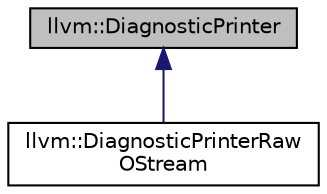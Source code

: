 digraph "llvm::DiagnosticPrinter"
{
 // LATEX_PDF_SIZE
  bgcolor="transparent";
  edge [fontname="Helvetica",fontsize="10",labelfontname="Helvetica",labelfontsize="10"];
  node [fontname="Helvetica",fontsize="10",shape="box"];
  Node1 [label="llvm::DiagnosticPrinter",height=0.2,width=0.4,color="black", fillcolor="grey75", style="filled", fontcolor="black",tooltip="Interface for custom diagnostic printing."];
  Node1 -> Node2 [dir="back",color="midnightblue",fontsize="10",style="solid",fontname="Helvetica"];
  Node2 [label="llvm::DiagnosticPrinterRaw\lOStream",height=0.2,width=0.4,color="black",URL="$classllvm_1_1DiagnosticPrinterRawOStream.html",tooltip="Basic diagnostic printer that uses an underlying raw_ostream."];
}
